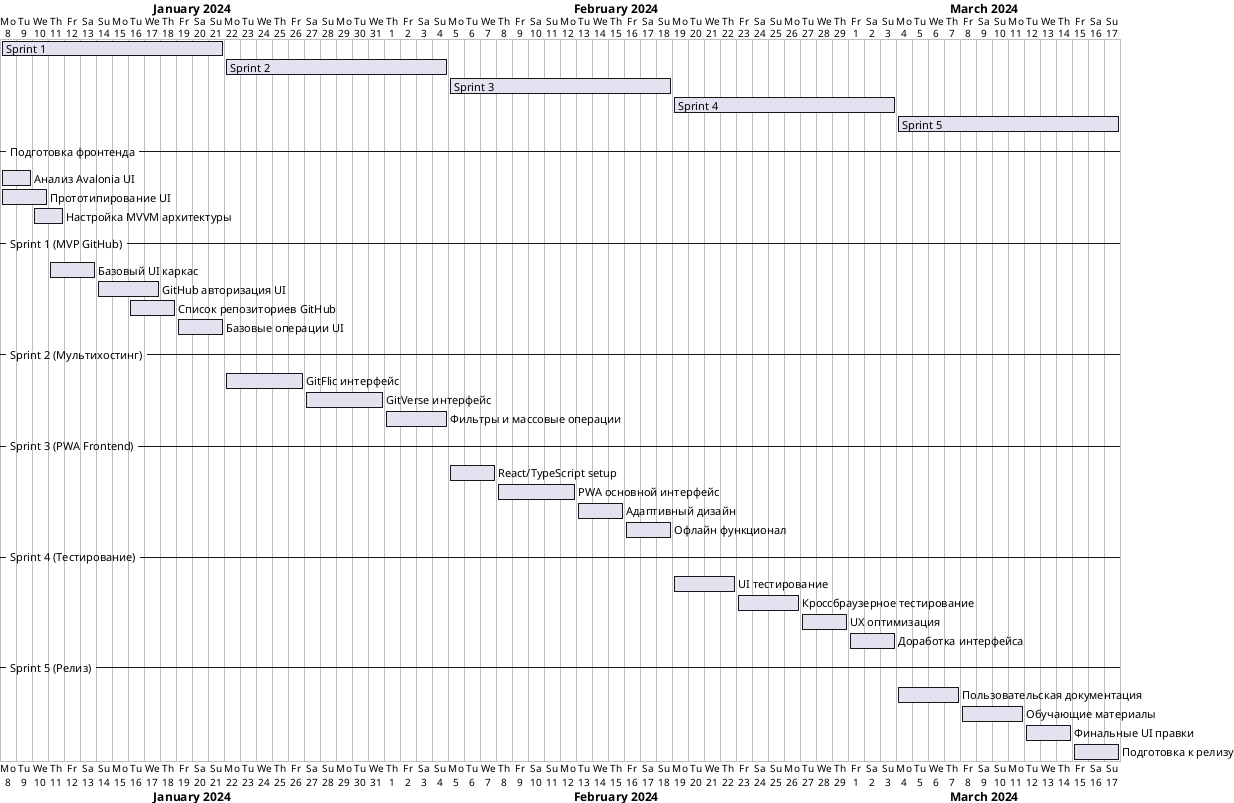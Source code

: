 @startgantt
project starts 2024-01-08

[Sprint 1] starts 2024-01-08 and lasts 14 days
[Sprint 2] starts 2024-01-22 and lasts 14 days
[Sprint 3] starts 2024-02-05 and lasts 14 days
[Sprint 4] starts 2024-02-19 and lasts 14 days
[Sprint 5] starts 2024-03-04 and lasts 14 days

-- Подготовка фронтенда --
[Анализ Avalonia UI] starts 2024-01-08 and lasts 2 days
[Прототипирование UI] starts 2024-01-08 and lasts 3 days
[Настройка MVVM архитектуры] starts 2024-01-10 and lasts 2 days

-- Sprint 1 (MVP GitHub) --
[Базовый UI каркас] starts 2024-01-11 and lasts 3 days
[GitHub авторизация UI] starts 2024-01-14 and lasts 4 days
[Список репозиториев GitHub] starts 2024-01-16 and lasts 3 days
[Базовые операции UI] starts 2024-01-19 and lasts 3 days

-- Sprint 2 (Мультихостинг) --
[GitFlic интерфейс] starts 2024-01-22 and lasts 5 days
[GitVerse интерфейс] starts 2024-01-27 and lasts 5 days
[Фильтры и массовые операции] starts 2024-02-01 and lasts 4 days

-- Sprint 3 (PWA Frontend) --
[React/TypeScript setup] starts 2024-02-05 and lasts 3 days
[PWA основной интерфейс] starts 2024-02-08 and lasts 5 days
[Адаптивный дизайн] starts 2024-02-13 and lasts 3 days
[Офлайн функционал] starts 2024-02-16 and lasts 3 days

-- Sprint 4 (Тестирование) --
[UI тестирование] starts 2024-02-19 and lasts 4 days
[Кроссбраузерное тестирование] starts 2024-02-23 and lasts 4 days
[UX оптимизация] starts 2024-02-27 and lasts 3 days
[Доработка интерфейса] starts 2024-03-01 and lasts 3 days

-- Sprint 5 (Релиз) --
[Пользовательская документация] starts 2024-03-04 and lasts 4 days
[Обучающие материалы] starts 2024-03-08 and lasts 4 days
[Финальные UI правки] starts 2024-03-12 and lasts 3 days
[Подготовка к релизу] starts 2024-03-15 and lasts 3 days

@endgantt 